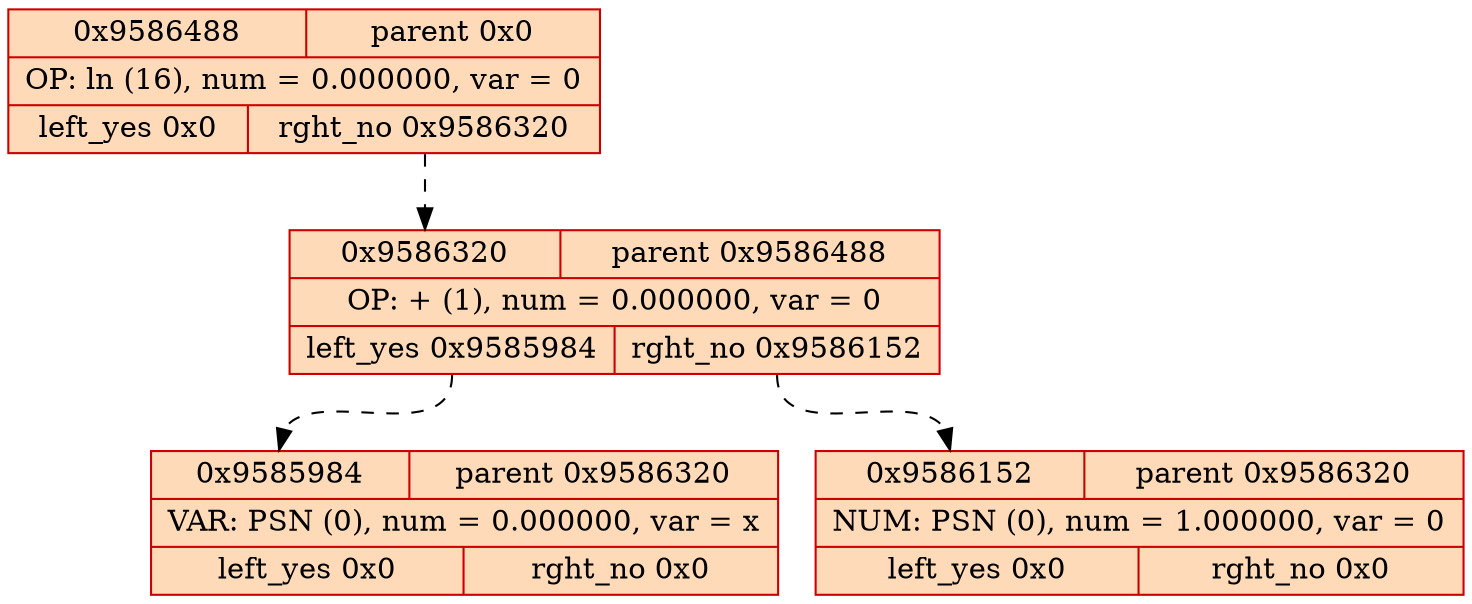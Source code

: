 digraph tree{
	rankdir=TB;
spline = ortho;
	9586488[style="filled",fillcolor="peachpuff"shape=record,color=red3,label="{{<f0> 0x9586488 |<f3>parent 0x0}|OP: ln (16), num = 0.000000, var = 0|{<f2>left_yes 0x0 | <f1>rght_no 0x9586320}}"]
	9586488:<f1>:s->9586320:<f0>:n[weight = 1, constraint=true, style="dashed"]
	9586320[style="filled",fillcolor="peachpuff"shape=record,color=red3,label="{{<f0> 0x9586320 |<f3>parent 0x9586488}|OP: + (1), num = 0.000000, var = 0|{<f2>left_yes 0x9585984 | <f1>rght_no 0x9586152}}"]
	9586320:<f2>:s->9585984:<f0>:n[weight = 1, constraint=true, style="dashed"]
	9586320:<f1>:s->9586152:<f0>:n[weight = 1, constraint=true, style="dashed"]
	9586152[style="filled",fillcolor="peachpuff"shape=record,color=red3,label="{{<f0> 0x9586152 |<f3>parent 0x9586320}|NUM: PSN  (0), num = 1.000000, var = 0|{<f2>left_yes 0x0 | <f1>rght_no 0x0}}"]
	9585984[style="filled",fillcolor="peachpuff"shape=record,color=red3,label="{{<f0> 0x9585984 |<f3>parent 0x9586320}|VAR: PSN  (0), num = 0.000000, var = x|{<f2>left_yes 0x0 | <f1>rght_no 0x0}}"]
}
